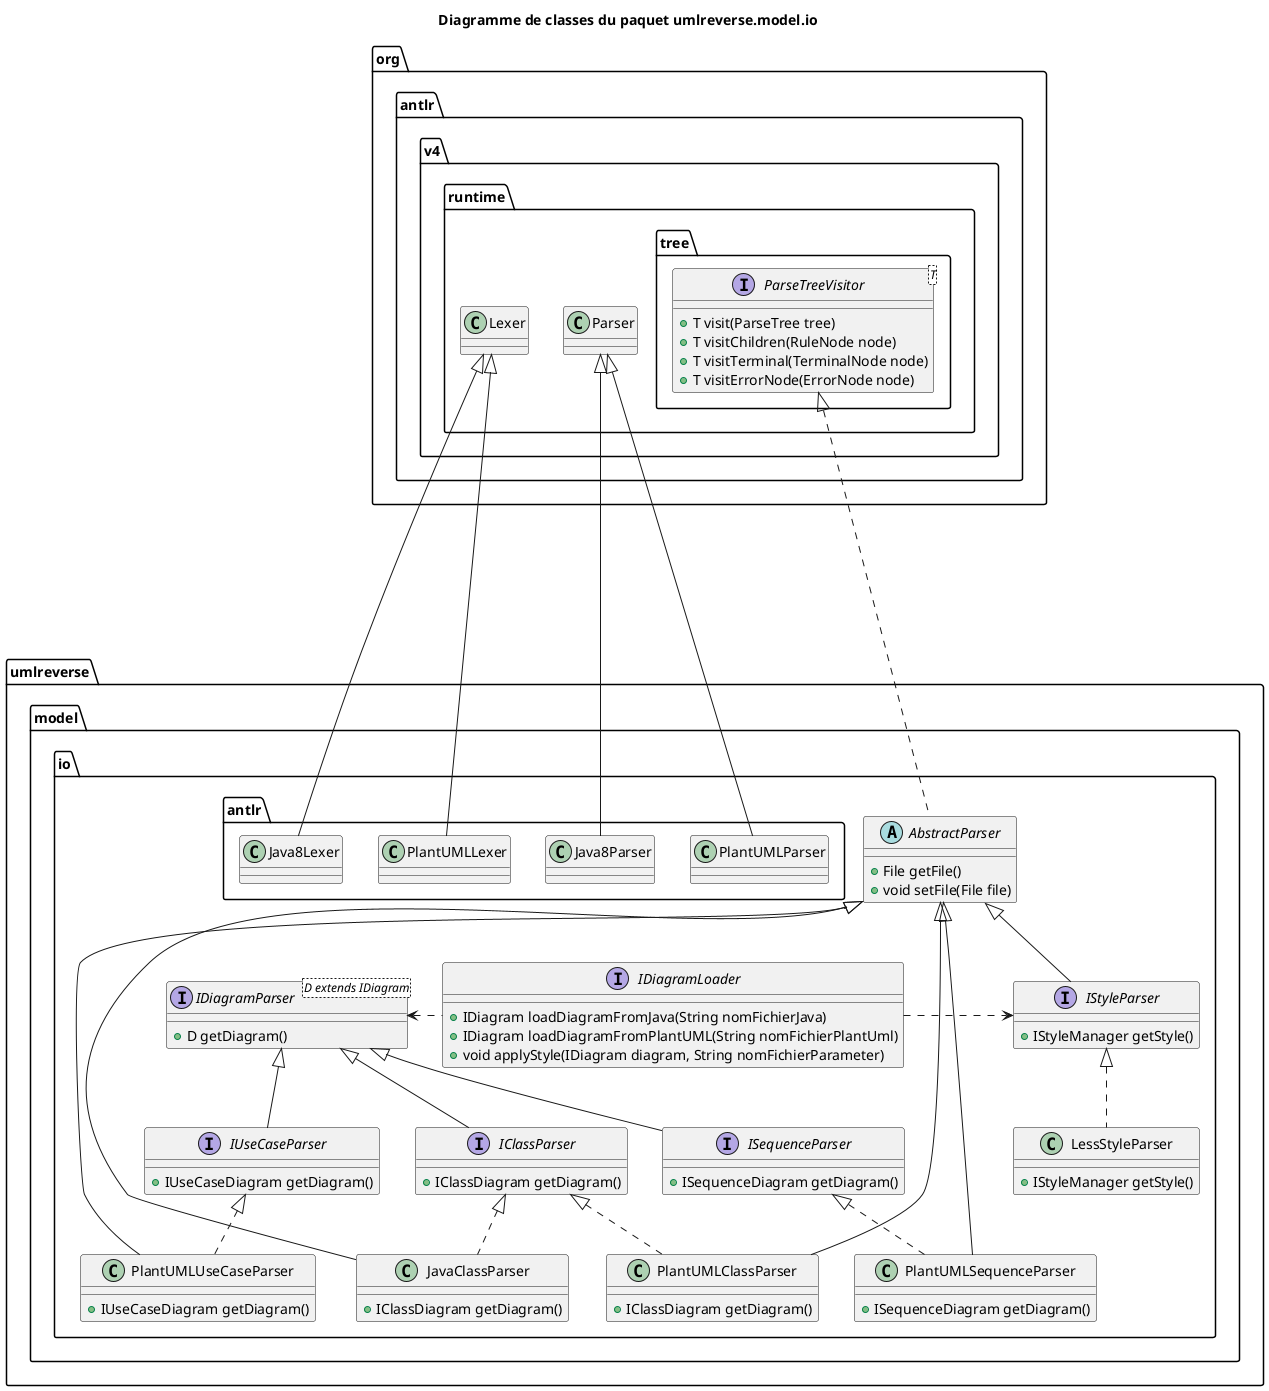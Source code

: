 @startuml

title Diagramme de classes du paquet umlreverse.model.io

package umlreverse.model.io {	
	package antlr {
		class Java8Lexer
		
		class Java8Parser
		
		class PlantUMLLexer
		
		class PlantUMLParser
	}
	
	interface IDiagramLoader {
		+IDiagram loadDiagramFromJava(String nomFichierJava)
		+IDiagram loadDiagramFromPlantUML(String nomFichierPlantUml)
		+void applyStyle(IDiagram diagram, String nomFichierParameter)
	}	
	
	abstract AbstractParser {
		+File getFile()
		+void setFile(File file)
	}
	
	interface IDiagramParser<D extends IDiagram> {
		+D getDiagram()
	}
	IDiagramParser <. IDiagramLoader
	
	interface IClassParser {
		+IClassDiagram getDiagram()
	}
	IDiagramParser <|-- IClassParser
	
	class JavaClassParser {
		+IClassDiagram getDiagram()
	}
	IClassParser <|.. JavaClassParser
	AbstractParser <|---- JavaClassParser
	
	class PlantUMLClassParser {
		+IClassDiagram getDiagram()
	}
	IClassParser <|.. PlantUMLClassParser
	AbstractParser <|---- PlantUMLClassParser
	
	interface ISequenceParser {
		+ISequenceDiagram getDiagram()
	
	}
	IDiagramParser <|-- ISequenceParser
	
	class PlantUMLSequenceParser {
		+ISequenceDiagram getDiagram()
	
	}
	ISequenceParser <|.. PlantUMLSequenceParser
	AbstractParser <|---- PlantUMLSequenceParser
	
	interface IUseCaseParser {
		+IUseCaseDiagram getDiagram()
	
	}
	IDiagramParser <|-- IUseCaseParser
	
	class PlantUMLUseCaseParser {
		+IUseCaseDiagram getDiagram()
	
	}
	IUseCaseParser <|.. PlantUMLUseCaseParser
	AbstractParser <|---- PlantUMLUseCaseParser
	
	interface IStyleParser {
		+IStyleManager getStyle()
	}
	IDiagramLoader .> IStyleParser
	
	class LessStyleParser {
		+IStyleManager getStyle()
	}
	IStyleParser <|.. LessStyleParser
	AbstractParser <|-- IStyleParser
}


package org.antlr.v4.runtime {
	class Lexer
	Lexer <|----- Java8Lexer
	Lexer <|----- PlantUMLLexer
	
	class Parser
	Parser <|----- Java8Parser
	Parser <|----- PlantUMLParser
	
	package tree {
		interface ParseTreeVisitor<T> {
			+T visit(ParseTree tree)
			+T visitChildren(RuleNode node)
			+T visitTerminal(TerminalNode node)
			+T visitErrorNode(ErrorNode node)
		}
		ParseTreeVisitor <|..... AbstractParser
		
	}
}



@enduml
